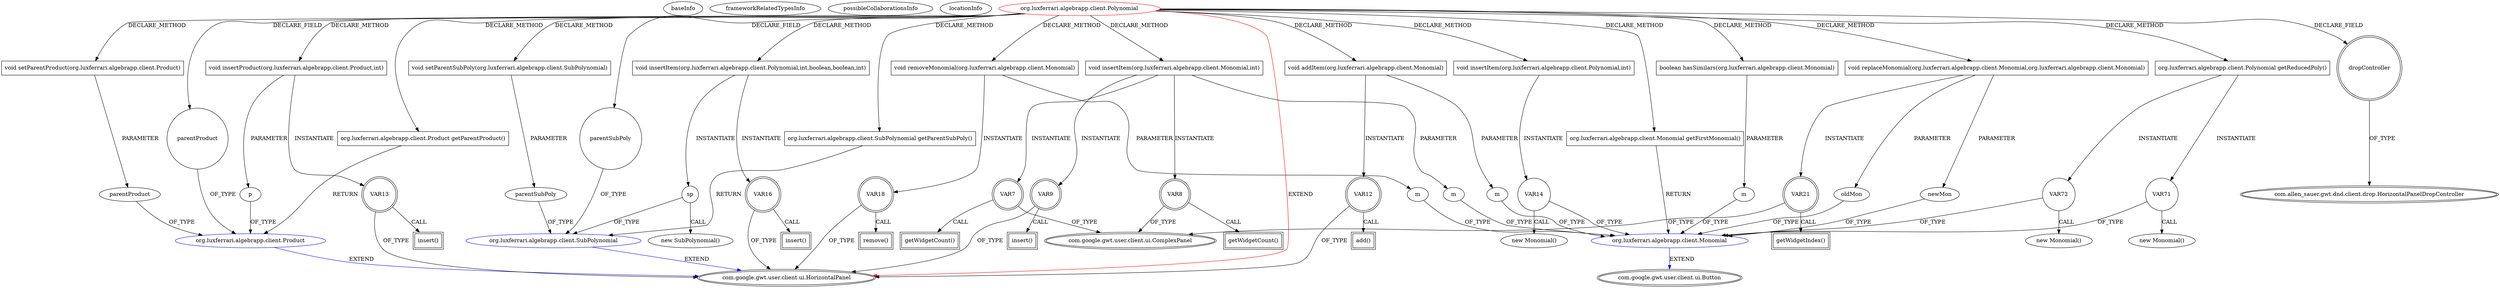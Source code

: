 digraph {
baseInfo[graphId=3666,category="extension_graph",isAnonymous=false,possibleRelation=true]
frameworkRelatedTypesInfo[0="com.google.gwt.user.client.ui.HorizontalPanel"]
possibleCollaborationsInfo[0="3666~CLIENT_METHOD_DECLARATION-INSTANTIATION-CLIENT_METHOD_DECLARATION-PARAMETER_DECLARATION-CLIENT_METHOD_DECLARATION-RETURN_TYPE-FIELD_DECLARATION-~com.google.gwt.user.client.ui.HorizontalPanel ~com.google.gwt.user.client.ui.HorizontalPanel ~false~false",1="3666~CLIENT_METHOD_DECLARATION-PARAMETER_DECLARATION-CLIENT_METHOD_DECLARATION-INSTANTIATION-CLIENT_METHOD_DECLARATION-INSTANTIATION-CLIENT_METHOD_DECLARATION-PARAMETER_DECLARATION-CLIENT_METHOD_DECLARATION-PARAMETER_DECLARATION-CLIENT_METHOD_DECLARATION-PARAMETER_DECLARATION-CLIENT_METHOD_DECLARATION-INSTANTIATION-CLIENT_METHOD_DECLARATION-PARAMETER_DECLARATION-CLIENT_METHOD_DECLARATION-PARAMETER_DECLARATION-CLIENT_METHOD_DECLARATION-RETURN_TYPE-~com.google.gwt.user.client.ui.HorizontalPanel ~com.google.gwt.user.client.ui.Button ~false~false",2="3666~CLIENT_METHOD_DECLARATION-PARAMETER_DECLARATION-CLIENT_METHOD_DECLARATION-PARAMETER_DECLARATION-CLIENT_METHOD_DECLARATION-RETURN_TYPE-FIELD_DECLARATION-~com.google.gwt.user.client.ui.HorizontalPanel ~com.google.gwt.user.client.ui.HorizontalPanel ~false~false"]
locationInfo[projectName="luxferrari-AlgebrApp",filePath="/luxferrari-AlgebrApp/AlgebrApp-master/AlgebrApp/src/org/luxferrari/algebrapp/client/Polynomial.java",contextSignature="Polynomial",graphId="3666"]
0[label="org.luxferrari.algebrapp.client.Polynomial",vertexType="ROOT_CLIENT_CLASS_DECLARATION",isFrameworkType=false,color=red]
1[label="com.google.gwt.user.client.ui.HorizontalPanel",vertexType="FRAMEWORK_CLASS_TYPE",isFrameworkType=true,peripheries=2]
2[label="dropController",vertexType="FIELD_DECLARATION",isFrameworkType=true,peripheries=2,shape=circle]
3[label="com.allen_sauer.gwt.dnd.client.drop.HorizontalPanelDropController",vertexType="FRAMEWORK_CLASS_TYPE",isFrameworkType=true,peripheries=2]
4[label="parentProduct",vertexType="FIELD_DECLARATION",isFrameworkType=false,shape=circle]
5[label="org.luxferrari.algebrapp.client.Product",vertexType="REFERENCE_CLIENT_CLASS_DECLARATION",isFrameworkType=false,color=blue]
7[label="parentSubPoly",vertexType="FIELD_DECLARATION",isFrameworkType=false,shape=circle]
8[label="org.luxferrari.algebrapp.client.SubPolynomial",vertexType="REFERENCE_CLIENT_CLASS_DECLARATION",isFrameworkType=false,color=blue]
16[label="org.luxferrari.algebrapp.client.Product getParentProduct()",vertexType="CLIENT_METHOD_DECLARATION",isFrameworkType=false,shape=box]
18[label="void setParentProduct(org.luxferrari.algebrapp.client.Product)",vertexType="CLIENT_METHOD_DECLARATION",isFrameworkType=false,shape=box]
19[label="parentProduct",vertexType="PARAMETER_DECLARATION",isFrameworkType=false]
24[label="org.luxferrari.algebrapp.client.SubPolynomial getParentSubPoly()",vertexType="CLIENT_METHOD_DECLARATION",isFrameworkType=false,shape=box]
26[label="void setParentSubPoly(org.luxferrari.algebrapp.client.SubPolynomial)",vertexType="CLIENT_METHOD_DECLARATION",isFrameworkType=false,shape=box]
27[label="parentSubPoly",vertexType="PARAMETER_DECLARATION",isFrameworkType=false]
34[label="org.luxferrari.algebrapp.client.Monomial getFirstMonomial()",vertexType="CLIENT_METHOD_DECLARATION",isFrameworkType=false,shape=box]
35[label="org.luxferrari.algebrapp.client.Monomial",vertexType="REFERENCE_CLIENT_CLASS_DECLARATION",isFrameworkType=false,color=blue]
36[label="com.google.gwt.user.client.ui.Button",vertexType="FRAMEWORK_CLASS_TYPE",isFrameworkType=true,peripheries=2]
61[label="void insertItem(org.luxferrari.algebrapp.client.Monomial,int)",vertexType="CLIENT_METHOD_DECLARATION",isFrameworkType=false,shape=box]
62[label="m",vertexType="PARAMETER_DECLARATION",isFrameworkType=false]
64[label="VAR7",vertexType="VARIABLE_EXPRESION",isFrameworkType=true,peripheries=2,shape=circle]
66[label="com.google.gwt.user.client.ui.ComplexPanel",vertexType="FRAMEWORK_CLASS_TYPE",isFrameworkType=true,peripheries=2]
65[label="getWidgetCount()",vertexType="INSIDE_CALL",isFrameworkType=true,peripheries=2,shape=box]
67[label="VAR8",vertexType="VARIABLE_EXPRESION",isFrameworkType=true,peripheries=2,shape=circle]
68[label="getWidgetCount()",vertexType="INSIDE_CALL",isFrameworkType=true,peripheries=2,shape=box]
70[label="VAR9",vertexType="VARIABLE_EXPRESION",isFrameworkType=true,peripheries=2,shape=circle]
71[label="insert()",vertexType="INSIDE_CALL",isFrameworkType=true,peripheries=2,shape=box]
81[label="void addItem(org.luxferrari.algebrapp.client.Monomial)",vertexType="CLIENT_METHOD_DECLARATION",isFrameworkType=false,shape=box]
82[label="m",vertexType="PARAMETER_DECLARATION",isFrameworkType=false]
84[label="VAR12",vertexType="VARIABLE_EXPRESION",isFrameworkType=true,peripheries=2,shape=circle]
85[label="add()",vertexType="INSIDE_CALL",isFrameworkType=true,peripheries=2,shape=box]
87[label="void insertProduct(org.luxferrari.algebrapp.client.Product,int)",vertexType="CLIENT_METHOD_DECLARATION",isFrameworkType=false,shape=box]
88[label="p",vertexType="PARAMETER_DECLARATION",isFrameworkType=false]
90[label="VAR13",vertexType="VARIABLE_EXPRESION",isFrameworkType=true,peripheries=2,shape=circle]
91[label="insert()",vertexType="INSIDE_CALL",isFrameworkType=true,peripheries=2,shape=box]
93[label="void insertItem(org.luxferrari.algebrapp.client.Polynomial,int)",vertexType="CLIENT_METHOD_DECLARATION",isFrameworkType=false,shape=box]
95[label="VAR14",vertexType="VARIABLE_EXPRESION",isFrameworkType=false,shape=circle]
94[label="new Monomial()",vertexType="CONSTRUCTOR_CALL",isFrameworkType=false]
97[label="void insertItem(org.luxferrari.algebrapp.client.Polynomial,int,boolean,boolean,int)",vertexType="CLIENT_METHOD_DECLARATION",isFrameworkType=false,shape=box]
99[label="sp",vertexType="VARIABLE_EXPRESION",isFrameworkType=false,shape=circle]
98[label="new SubPolynomial()",vertexType="CONSTRUCTOR_CALL",isFrameworkType=false]
101[label="VAR16",vertexType="VARIABLE_EXPRESION",isFrameworkType=true,peripheries=2,shape=circle]
102[label="insert()",vertexType="INSIDE_CALL",isFrameworkType=true,peripheries=2,shape=box]
109[label="void removeMonomial(org.luxferrari.algebrapp.client.Monomial)",vertexType="CLIENT_METHOD_DECLARATION",isFrameworkType=false,shape=box]
110[label="m",vertexType="PARAMETER_DECLARATION",isFrameworkType=false]
112[label="VAR18",vertexType="VARIABLE_EXPRESION",isFrameworkType=true,peripheries=2,shape=circle]
113[label="remove()",vertexType="INSIDE_CALL",isFrameworkType=true,peripheries=2,shape=box]
122[label="void replaceMonomial(org.luxferrari.algebrapp.client.Monomial,org.luxferrari.algebrapp.client.Monomial)",vertexType="CLIENT_METHOD_DECLARATION",isFrameworkType=false,shape=box]
123[label="oldMon",vertexType="PARAMETER_DECLARATION",isFrameworkType=false]
125[label="newMon",vertexType="PARAMETER_DECLARATION",isFrameworkType=false]
127[label="VAR21",vertexType="VARIABLE_EXPRESION",isFrameworkType=true,peripheries=2,shape=circle]
128[label="getWidgetIndex()",vertexType="INSIDE_CALL",isFrameworkType=true,peripheries=2,shape=box]
288[label="org.luxferrari.algebrapp.client.Polynomial getReducedPoly()",vertexType="CLIENT_METHOD_DECLARATION",isFrameworkType=false,shape=box]
290[label="VAR71",vertexType="VARIABLE_EXPRESION",isFrameworkType=false,shape=circle]
289[label="new Monomial()",vertexType="CONSTRUCTOR_CALL",isFrameworkType=false]
293[label="VAR72",vertexType="VARIABLE_EXPRESION",isFrameworkType=false,shape=circle]
292[label="new Monomial()",vertexType="CONSTRUCTOR_CALL",isFrameworkType=false]
295[label="boolean hasSimilars(org.luxferrari.algebrapp.client.Monomial)",vertexType="CLIENT_METHOD_DECLARATION",isFrameworkType=false,shape=box]
296[label="m",vertexType="PARAMETER_DECLARATION",isFrameworkType=false]
0->1[label="EXTEND",color=red]
0->2[label="DECLARE_FIELD"]
2->3[label="OF_TYPE"]
0->4[label="DECLARE_FIELD"]
5->1[label="EXTEND",color=blue]
4->5[label="OF_TYPE"]
0->7[label="DECLARE_FIELD"]
8->1[label="EXTEND",color=blue]
7->8[label="OF_TYPE"]
0->16[label="DECLARE_METHOD"]
16->5[label="RETURN"]
0->18[label="DECLARE_METHOD"]
19->5[label="OF_TYPE"]
18->19[label="PARAMETER"]
0->24[label="DECLARE_METHOD"]
24->8[label="RETURN"]
0->26[label="DECLARE_METHOD"]
27->8[label="OF_TYPE"]
26->27[label="PARAMETER"]
0->34[label="DECLARE_METHOD"]
35->36[label="EXTEND",color=blue]
34->35[label="RETURN"]
0->61[label="DECLARE_METHOD"]
62->35[label="OF_TYPE"]
61->62[label="PARAMETER"]
61->64[label="INSTANTIATE"]
64->66[label="OF_TYPE"]
64->65[label="CALL"]
61->67[label="INSTANTIATE"]
67->66[label="OF_TYPE"]
67->68[label="CALL"]
61->70[label="INSTANTIATE"]
70->1[label="OF_TYPE"]
70->71[label="CALL"]
0->81[label="DECLARE_METHOD"]
82->35[label="OF_TYPE"]
81->82[label="PARAMETER"]
81->84[label="INSTANTIATE"]
84->1[label="OF_TYPE"]
84->85[label="CALL"]
0->87[label="DECLARE_METHOD"]
88->5[label="OF_TYPE"]
87->88[label="PARAMETER"]
87->90[label="INSTANTIATE"]
90->1[label="OF_TYPE"]
90->91[label="CALL"]
0->93[label="DECLARE_METHOD"]
93->95[label="INSTANTIATE"]
95->35[label="OF_TYPE"]
95->94[label="CALL"]
0->97[label="DECLARE_METHOD"]
97->99[label="INSTANTIATE"]
99->8[label="OF_TYPE"]
99->98[label="CALL"]
97->101[label="INSTANTIATE"]
101->1[label="OF_TYPE"]
101->102[label="CALL"]
0->109[label="DECLARE_METHOD"]
110->35[label="OF_TYPE"]
109->110[label="PARAMETER"]
109->112[label="INSTANTIATE"]
112->1[label="OF_TYPE"]
112->113[label="CALL"]
0->122[label="DECLARE_METHOD"]
123->35[label="OF_TYPE"]
122->123[label="PARAMETER"]
125->35[label="OF_TYPE"]
122->125[label="PARAMETER"]
122->127[label="INSTANTIATE"]
127->66[label="OF_TYPE"]
127->128[label="CALL"]
0->288[label="DECLARE_METHOD"]
288->290[label="INSTANTIATE"]
290->35[label="OF_TYPE"]
290->289[label="CALL"]
288->293[label="INSTANTIATE"]
293->35[label="OF_TYPE"]
293->292[label="CALL"]
0->295[label="DECLARE_METHOD"]
296->35[label="OF_TYPE"]
295->296[label="PARAMETER"]
}
